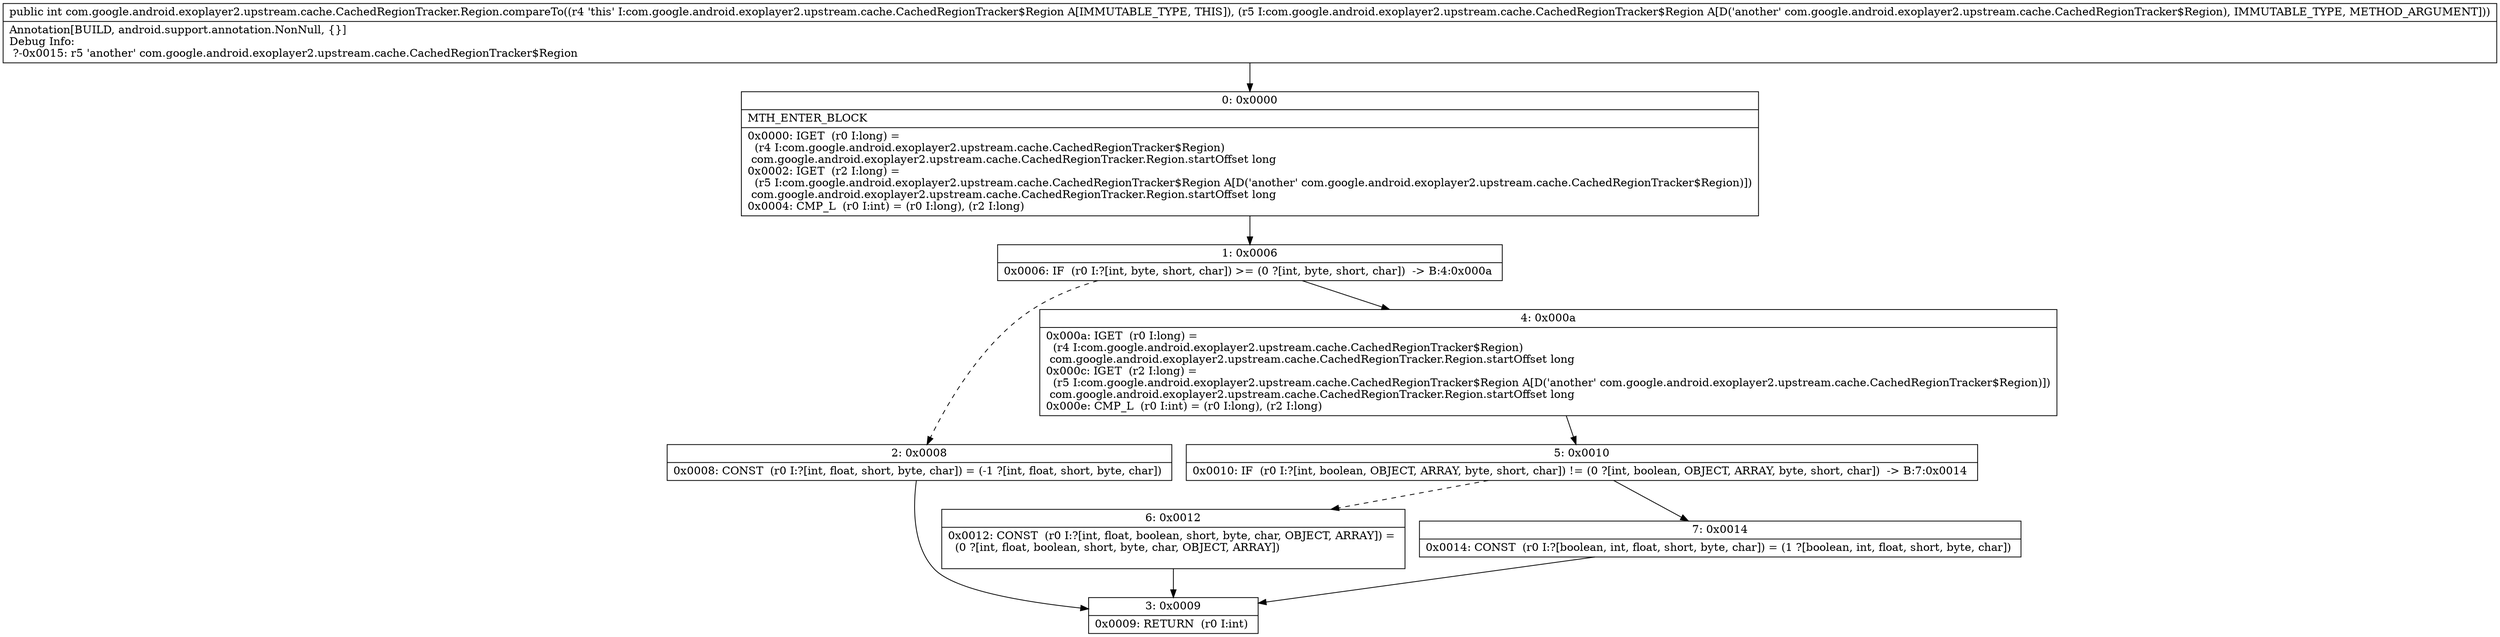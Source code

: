 digraph "CFG forcom.google.android.exoplayer2.upstream.cache.CachedRegionTracker.Region.compareTo(Lcom\/google\/android\/exoplayer2\/upstream\/cache\/CachedRegionTracker$Region;)I" {
Node_0 [shape=record,label="{0\:\ 0x0000|MTH_ENTER_BLOCK\l|0x0000: IGET  (r0 I:long) = \l  (r4 I:com.google.android.exoplayer2.upstream.cache.CachedRegionTracker$Region)\l com.google.android.exoplayer2.upstream.cache.CachedRegionTracker.Region.startOffset long \l0x0002: IGET  (r2 I:long) = \l  (r5 I:com.google.android.exoplayer2.upstream.cache.CachedRegionTracker$Region A[D('another' com.google.android.exoplayer2.upstream.cache.CachedRegionTracker$Region)])\l com.google.android.exoplayer2.upstream.cache.CachedRegionTracker.Region.startOffset long \l0x0004: CMP_L  (r0 I:int) = (r0 I:long), (r2 I:long) \l}"];
Node_1 [shape=record,label="{1\:\ 0x0006|0x0006: IF  (r0 I:?[int, byte, short, char]) \>= (0 ?[int, byte, short, char])  \-\> B:4:0x000a \l}"];
Node_2 [shape=record,label="{2\:\ 0x0008|0x0008: CONST  (r0 I:?[int, float, short, byte, char]) = (\-1 ?[int, float, short, byte, char]) \l}"];
Node_3 [shape=record,label="{3\:\ 0x0009|0x0009: RETURN  (r0 I:int) \l}"];
Node_4 [shape=record,label="{4\:\ 0x000a|0x000a: IGET  (r0 I:long) = \l  (r4 I:com.google.android.exoplayer2.upstream.cache.CachedRegionTracker$Region)\l com.google.android.exoplayer2.upstream.cache.CachedRegionTracker.Region.startOffset long \l0x000c: IGET  (r2 I:long) = \l  (r5 I:com.google.android.exoplayer2.upstream.cache.CachedRegionTracker$Region A[D('another' com.google.android.exoplayer2.upstream.cache.CachedRegionTracker$Region)])\l com.google.android.exoplayer2.upstream.cache.CachedRegionTracker.Region.startOffset long \l0x000e: CMP_L  (r0 I:int) = (r0 I:long), (r2 I:long) \l}"];
Node_5 [shape=record,label="{5\:\ 0x0010|0x0010: IF  (r0 I:?[int, boolean, OBJECT, ARRAY, byte, short, char]) != (0 ?[int, boolean, OBJECT, ARRAY, byte, short, char])  \-\> B:7:0x0014 \l}"];
Node_6 [shape=record,label="{6\:\ 0x0012|0x0012: CONST  (r0 I:?[int, float, boolean, short, byte, char, OBJECT, ARRAY]) = \l  (0 ?[int, float, boolean, short, byte, char, OBJECT, ARRAY])\l \l}"];
Node_7 [shape=record,label="{7\:\ 0x0014|0x0014: CONST  (r0 I:?[boolean, int, float, short, byte, char]) = (1 ?[boolean, int, float, short, byte, char]) \l}"];
MethodNode[shape=record,label="{public int com.google.android.exoplayer2.upstream.cache.CachedRegionTracker.Region.compareTo((r4 'this' I:com.google.android.exoplayer2.upstream.cache.CachedRegionTracker$Region A[IMMUTABLE_TYPE, THIS]), (r5 I:com.google.android.exoplayer2.upstream.cache.CachedRegionTracker$Region A[D('another' com.google.android.exoplayer2.upstream.cache.CachedRegionTracker$Region), IMMUTABLE_TYPE, METHOD_ARGUMENT]))  | Annotation[BUILD, android.support.annotation.NonNull, \{\}]\lDebug Info:\l  ?\-0x0015: r5 'another' com.google.android.exoplayer2.upstream.cache.CachedRegionTracker$Region\l}"];
MethodNode -> Node_0;
Node_0 -> Node_1;
Node_1 -> Node_2[style=dashed];
Node_1 -> Node_4;
Node_2 -> Node_3;
Node_4 -> Node_5;
Node_5 -> Node_6[style=dashed];
Node_5 -> Node_7;
Node_6 -> Node_3;
Node_7 -> Node_3;
}

